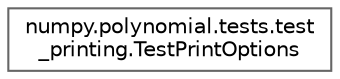 digraph "Graphical Class Hierarchy"
{
 // LATEX_PDF_SIZE
  bgcolor="transparent";
  edge [fontname=Helvetica,fontsize=10,labelfontname=Helvetica,labelfontsize=10];
  node [fontname=Helvetica,fontsize=10,shape=box,height=0.2,width=0.4];
  rankdir="LR";
  Node0 [id="Node000000",label="numpy.polynomial.tests.test\l_printing.TestPrintOptions",height=0.2,width=0.4,color="grey40", fillcolor="white", style="filled",URL="$de/da6/classnumpy_1_1polynomial_1_1tests_1_1test__printing_1_1TestPrintOptions.html",tooltip=" "];
}
